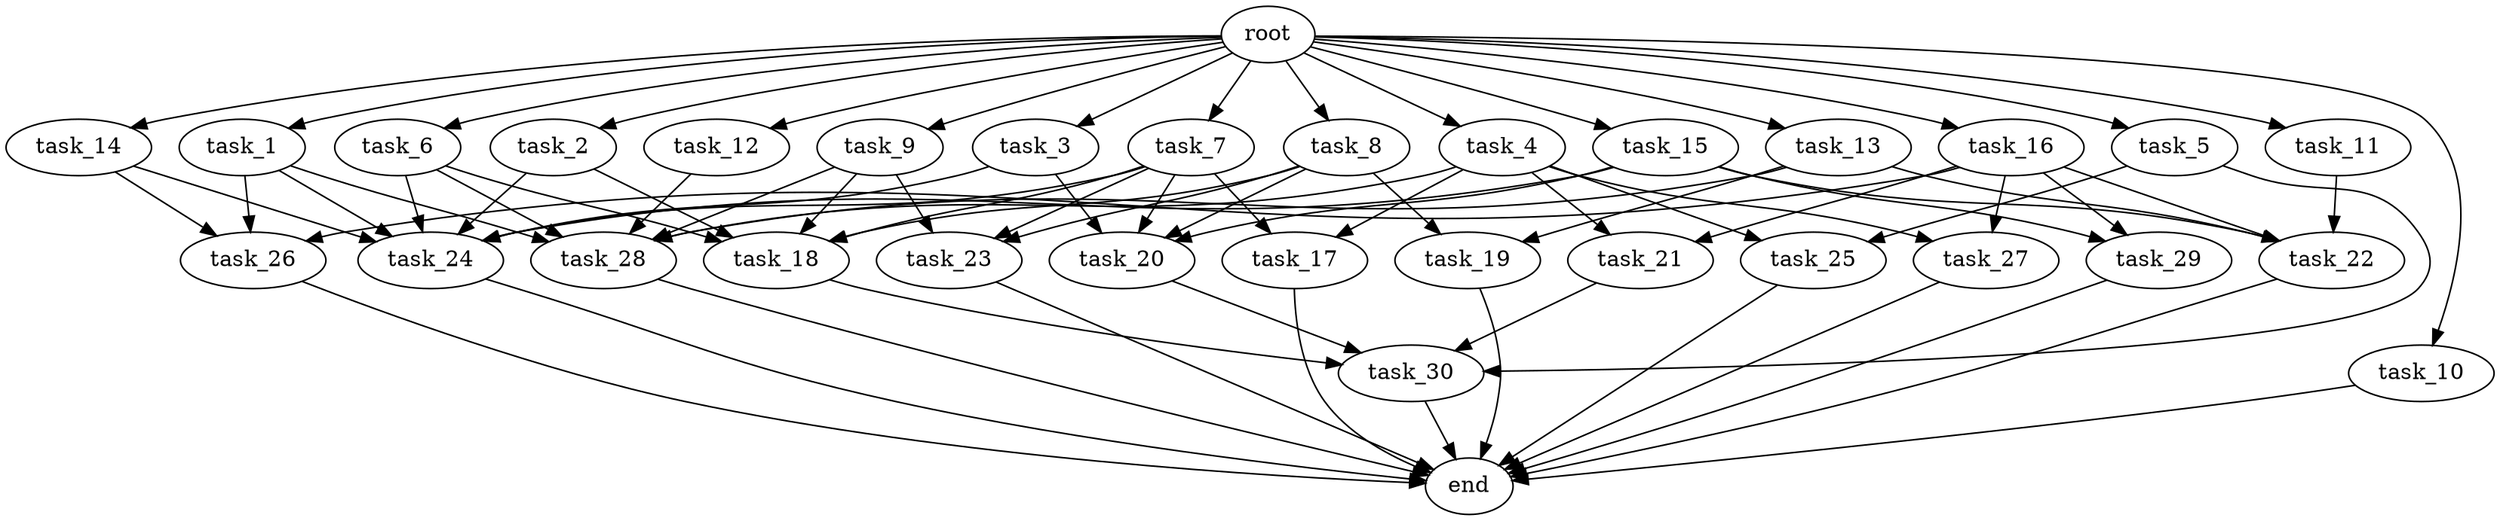 digraph G {
  root [size="0.000000e+00"];
  task_1 [size="7.120479e+10"];
  task_2 [size="3.740220e+10"];
  task_3 [size="8.521442e+10"];
  task_4 [size="4.914965e+10"];
  task_5 [size="1.375990e+10"];
  task_6 [size="1.933405e+10"];
  task_7 [size="3.232633e+09"];
  task_8 [size="7.645624e+10"];
  task_9 [size="1.511276e+09"];
  task_10 [size="2.699317e+10"];
  task_11 [size="4.131027e+10"];
  task_12 [size="7.423924e+10"];
  task_13 [size="9.882446e+10"];
  task_14 [size="7.578008e+10"];
  task_15 [size="6.622971e+09"];
  task_16 [size="9.271105e+10"];
  task_17 [size="9.856291e+10"];
  task_18 [size="8.671423e+10"];
  task_19 [size="4.899939e+10"];
  task_20 [size="3.249631e+10"];
  task_21 [size="4.575992e+10"];
  task_22 [size="2.468592e+10"];
  task_23 [size="4.049263e+10"];
  task_24 [size="4.192209e+09"];
  task_25 [size="7.353582e+10"];
  task_26 [size="3.804361e+10"];
  task_27 [size="3.129662e+10"];
  task_28 [size="6.115437e+10"];
  task_29 [size="7.424936e+10"];
  task_30 [size="5.938464e+10"];
  end [size="0.000000e+00"];

  root -> task_1 [size="1.000000e-12"];
  root -> task_2 [size="1.000000e-12"];
  root -> task_3 [size="1.000000e-12"];
  root -> task_4 [size="1.000000e-12"];
  root -> task_5 [size="1.000000e-12"];
  root -> task_6 [size="1.000000e-12"];
  root -> task_7 [size="1.000000e-12"];
  root -> task_8 [size="1.000000e-12"];
  root -> task_9 [size="1.000000e-12"];
  root -> task_10 [size="1.000000e-12"];
  root -> task_11 [size="1.000000e-12"];
  root -> task_12 [size="1.000000e-12"];
  root -> task_13 [size="1.000000e-12"];
  root -> task_14 [size="1.000000e-12"];
  root -> task_15 [size="1.000000e-12"];
  root -> task_16 [size="1.000000e-12"];
  task_1 -> task_24 [size="5.988870e+06"];
  task_1 -> task_26 [size="1.268120e+08"];
  task_1 -> task_28 [size="1.019240e+08"];
  task_2 -> task_18 [size="1.734285e+08"];
  task_2 -> task_24 [size="5.988870e+06"];
  task_3 -> task_20 [size="8.124078e+07"];
  task_3 -> task_24 [size="5.988870e+06"];
  task_4 -> task_17 [size="4.928145e+08"];
  task_4 -> task_21 [size="2.287996e+08"];
  task_4 -> task_25 [size="3.676791e+08"];
  task_4 -> task_27 [size="1.564831e+08"];
  task_4 -> task_28 [size="1.019240e+08"];
  task_5 -> task_25 [size="3.676791e+08"];
  task_5 -> task_30 [size="1.484616e+08"];
  task_6 -> task_18 [size="1.734285e+08"];
  task_6 -> task_24 [size="5.988870e+06"];
  task_6 -> task_28 [size="1.019240e+08"];
  task_7 -> task_17 [size="4.928145e+08"];
  task_7 -> task_18 [size="1.734285e+08"];
  task_7 -> task_20 [size="8.124078e+07"];
  task_7 -> task_23 [size="1.349754e+08"];
  task_7 -> task_24 [size="5.988870e+06"];
  task_8 -> task_18 [size="1.734285e+08"];
  task_8 -> task_19 [size="2.449970e+08"];
  task_8 -> task_20 [size="8.124078e+07"];
  task_8 -> task_23 [size="1.349754e+08"];
  task_9 -> task_18 [size="1.734285e+08"];
  task_9 -> task_23 [size="1.349754e+08"];
  task_9 -> task_28 [size="1.019240e+08"];
  task_10 -> end [size="1.000000e-12"];
  task_11 -> task_22 [size="6.171479e+07"];
  task_12 -> task_28 [size="1.019240e+08"];
  task_13 -> task_19 [size="2.449970e+08"];
  task_13 -> task_22 [size="6.171479e+07"];
  task_13 -> task_28 [size="1.019240e+08"];
  task_14 -> task_24 [size="5.988870e+06"];
  task_14 -> task_26 [size="1.268120e+08"];
  task_15 -> task_20 [size="8.124078e+07"];
  task_15 -> task_22 [size="6.171479e+07"];
  task_15 -> task_24 [size="5.988870e+06"];
  task_15 -> task_29 [size="3.712468e+08"];
  task_16 -> task_21 [size="2.287996e+08"];
  task_16 -> task_22 [size="6.171479e+07"];
  task_16 -> task_26 [size="1.268120e+08"];
  task_16 -> task_27 [size="1.564831e+08"];
  task_16 -> task_29 [size="3.712468e+08"];
  task_17 -> end [size="1.000000e-12"];
  task_18 -> task_30 [size="1.484616e+08"];
  task_19 -> end [size="1.000000e-12"];
  task_20 -> task_30 [size="1.484616e+08"];
  task_21 -> task_30 [size="1.484616e+08"];
  task_22 -> end [size="1.000000e-12"];
  task_23 -> end [size="1.000000e-12"];
  task_24 -> end [size="1.000000e-12"];
  task_25 -> end [size="1.000000e-12"];
  task_26 -> end [size="1.000000e-12"];
  task_27 -> end [size="1.000000e-12"];
  task_28 -> end [size="1.000000e-12"];
  task_29 -> end [size="1.000000e-12"];
  task_30 -> end [size="1.000000e-12"];
}
